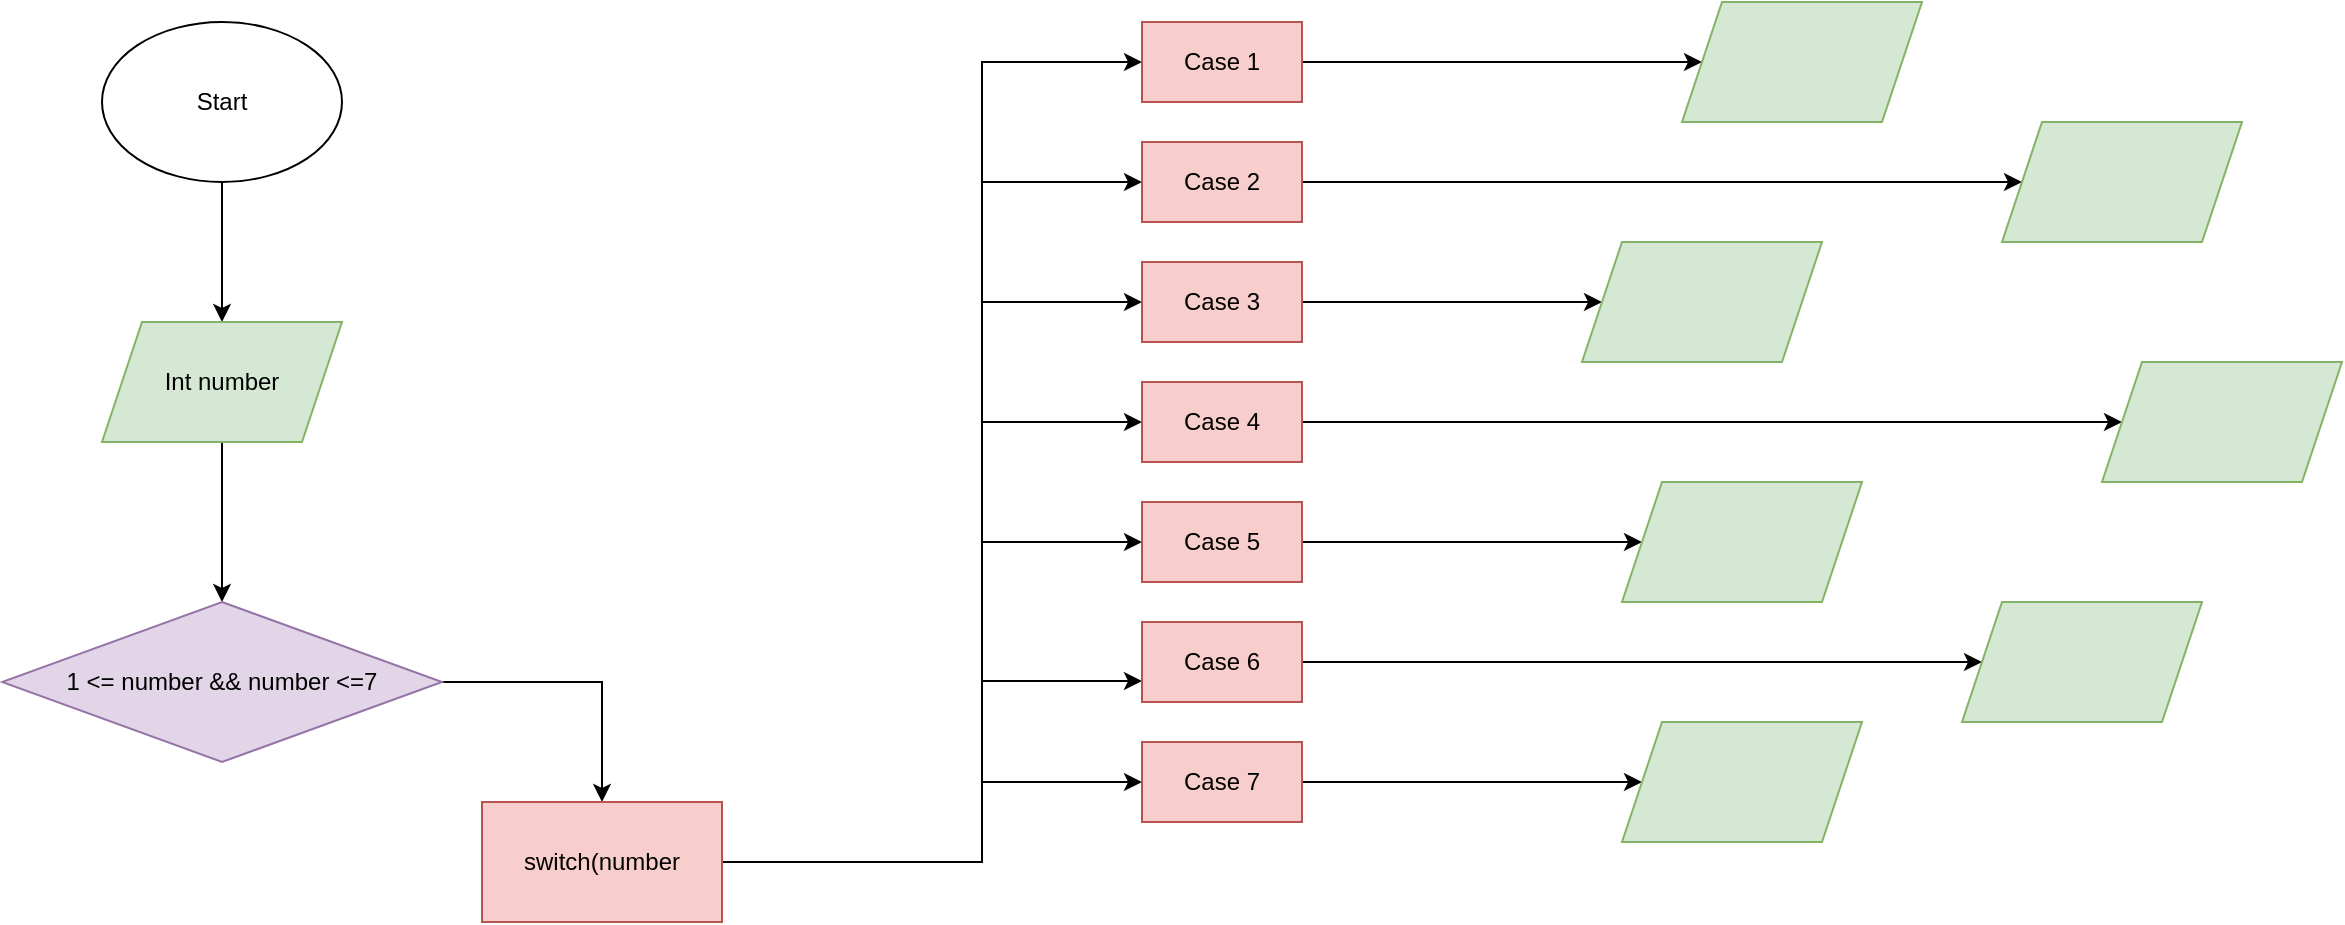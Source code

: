 <mxfile version="24.3.1" type="github">
  <diagram id="C5RBs43oDa-KdzZeNtuy" name="Page-1">
    <mxGraphModel dx="826" dy="429" grid="1" gridSize="10" guides="1" tooltips="1" connect="1" arrows="1" fold="1" page="1" pageScale="1" pageWidth="827" pageHeight="1169" math="0" shadow="0">
      <root>
        <mxCell id="WIyWlLk6GJQsqaUBKTNV-0" />
        <mxCell id="WIyWlLk6GJQsqaUBKTNV-1" parent="WIyWlLk6GJQsqaUBKTNV-0" />
        <mxCell id="QN7F65s4U3_cVk7geyvK-4" value="" style="edgeStyle=orthogonalEdgeStyle;rounded=0;orthogonalLoop=1;jettySize=auto;html=1;" parent="WIyWlLk6GJQsqaUBKTNV-1" source="QN7F65s4U3_cVk7geyvK-0" target="QN7F65s4U3_cVk7geyvK-3" edge="1">
          <mxGeometry relative="1" as="geometry" />
        </mxCell>
        <mxCell id="QN7F65s4U3_cVk7geyvK-0" value="Start" style="ellipse;whiteSpace=wrap;html=1;" parent="WIyWlLk6GJQsqaUBKTNV-1" vertex="1">
          <mxGeometry x="80" y="60" width="120" height="80" as="geometry" />
        </mxCell>
        <mxCell id="QN7F65s4U3_cVk7geyvK-6" value="" style="edgeStyle=orthogonalEdgeStyle;rounded=0;orthogonalLoop=1;jettySize=auto;html=1;" parent="WIyWlLk6GJQsqaUBKTNV-1" source="QN7F65s4U3_cVk7geyvK-3" target="QN7F65s4U3_cVk7geyvK-5" edge="1">
          <mxGeometry relative="1" as="geometry" />
        </mxCell>
        <mxCell id="QN7F65s4U3_cVk7geyvK-3" value="Int number" style="shape=parallelogram;perimeter=parallelogramPerimeter;whiteSpace=wrap;html=1;fixedSize=1;fillColor=#d5e8d4;strokeColor=#82b366;" parent="WIyWlLk6GJQsqaUBKTNV-1" vertex="1">
          <mxGeometry x="80" y="210" width="120" height="60" as="geometry" />
        </mxCell>
        <mxCell id="QN7F65s4U3_cVk7geyvK-8" value="" style="edgeStyle=orthogonalEdgeStyle;rounded=0;orthogonalLoop=1;jettySize=auto;html=1;" parent="WIyWlLk6GJQsqaUBKTNV-1" source="QN7F65s4U3_cVk7geyvK-5" target="QN7F65s4U3_cVk7geyvK-7" edge="1">
          <mxGeometry relative="1" as="geometry" />
        </mxCell>
        <mxCell id="QN7F65s4U3_cVk7geyvK-5" value="1 &amp;lt;= number &amp;amp;&amp;amp; number &amp;lt;=7" style="rhombus;whiteSpace=wrap;html=1;fillColor=#e1d5e7;strokeColor=#9673a6;" parent="WIyWlLk6GJQsqaUBKTNV-1" vertex="1">
          <mxGeometry x="30" y="350" width="220" height="80" as="geometry" />
        </mxCell>
        <mxCell id="QN7F65s4U3_cVk7geyvK-12" style="edgeStyle=elbowEdgeStyle;rounded=0;orthogonalLoop=1;jettySize=auto;html=1;" parent="WIyWlLk6GJQsqaUBKTNV-1" source="QN7F65s4U3_cVk7geyvK-7" edge="1">
          <mxGeometry relative="1" as="geometry">
            <mxPoint x="600" y="80" as="targetPoint" />
            <Array as="points">
              <mxPoint x="520" y="230" />
              <mxPoint x="520" y="230" />
            </Array>
          </mxGeometry>
        </mxCell>
        <mxCell id="QN7F65s4U3_cVk7geyvK-7" value="switch(number" style="whiteSpace=wrap;html=1;fillColor=#f8cecc;strokeColor=#b85450;" parent="WIyWlLk6GJQsqaUBKTNV-1" vertex="1">
          <mxGeometry x="270" y="450" width="120" height="60" as="geometry" />
        </mxCell>
        <mxCell id="QN7F65s4U3_cVk7geyvK-16" value="" style="endArrow=classic;html=1;rounded=0;" parent="WIyWlLk6GJQsqaUBKTNV-1" edge="1">
          <mxGeometry width="50" height="50" relative="1" as="geometry">
            <mxPoint x="520" y="200" as="sourcePoint" />
            <mxPoint x="600" y="200" as="targetPoint" />
          </mxGeometry>
        </mxCell>
        <mxCell id="QN7F65s4U3_cVk7geyvK-18" value="" style="endArrow=classic;html=1;rounded=0;" parent="WIyWlLk6GJQsqaUBKTNV-1" edge="1">
          <mxGeometry width="50" height="50" relative="1" as="geometry">
            <mxPoint x="520" y="140" as="sourcePoint" />
            <mxPoint x="600" y="140" as="targetPoint" />
            <Array as="points">
              <mxPoint x="560" y="140" />
            </Array>
          </mxGeometry>
        </mxCell>
        <mxCell id="QN7F65s4U3_cVk7geyvK-19" value="" style="endArrow=classic;html=1;rounded=0;" parent="WIyWlLk6GJQsqaUBKTNV-1" edge="1">
          <mxGeometry width="50" height="50" relative="1" as="geometry">
            <mxPoint x="520" y="260" as="sourcePoint" />
            <mxPoint x="600" y="260" as="targetPoint" />
          </mxGeometry>
        </mxCell>
        <mxCell id="QN7F65s4U3_cVk7geyvK-20" value="" style="endArrow=classic;html=1;rounded=0;" parent="WIyWlLk6GJQsqaUBKTNV-1" edge="1">
          <mxGeometry width="50" height="50" relative="1" as="geometry">
            <mxPoint x="520" y="320" as="sourcePoint" />
            <mxPoint x="600" y="320" as="targetPoint" />
          </mxGeometry>
        </mxCell>
        <mxCell id="QN7F65s4U3_cVk7geyvK-21" value="" style="endArrow=classic;html=1;rounded=0;" parent="WIyWlLk6GJQsqaUBKTNV-1" edge="1">
          <mxGeometry width="50" height="50" relative="1" as="geometry">
            <mxPoint x="520" y="389.5" as="sourcePoint" />
            <mxPoint x="600" y="389.5" as="targetPoint" />
          </mxGeometry>
        </mxCell>
        <mxCell id="QN7F65s4U3_cVk7geyvK-22" value="" style="endArrow=classic;html=1;rounded=0;" parent="WIyWlLk6GJQsqaUBKTNV-1" edge="1">
          <mxGeometry width="50" height="50" relative="1" as="geometry">
            <mxPoint x="520" y="440" as="sourcePoint" />
            <mxPoint x="600" y="440" as="targetPoint" />
          </mxGeometry>
        </mxCell>
        <mxCell id="kw9ULltnJTTpe395-Ypx-10" value="" style="edgeStyle=orthogonalEdgeStyle;rounded=0;orthogonalLoop=1;jettySize=auto;html=1;" edge="1" parent="WIyWlLk6GJQsqaUBKTNV-1" source="QN7F65s4U3_cVk7geyvK-23" target="kw9ULltnJTTpe395-Ypx-9">
          <mxGeometry relative="1" as="geometry" />
        </mxCell>
        <mxCell id="QN7F65s4U3_cVk7geyvK-23" value="Case 1" style="rounded=0;whiteSpace=wrap;html=1;fillColor=#f8cecc;strokeColor=#b85450;" parent="WIyWlLk6GJQsqaUBKTNV-1" vertex="1">
          <mxGeometry x="600" y="60" width="80" height="40" as="geometry" />
        </mxCell>
        <mxCell id="kw9ULltnJTTpe395-Ypx-15" value="" style="edgeStyle=orthogonalEdgeStyle;rounded=0;orthogonalLoop=1;jettySize=auto;html=1;" edge="1" parent="WIyWlLk6GJQsqaUBKTNV-1" source="kw9ULltnJTTpe395-Ypx-0" target="kw9ULltnJTTpe395-Ypx-14">
          <mxGeometry relative="1" as="geometry" />
        </mxCell>
        <mxCell id="kw9ULltnJTTpe395-Ypx-0" value="Case 2" style="rounded=0;whiteSpace=wrap;html=1;fillColor=#f8cecc;strokeColor=#b85450;" vertex="1" parent="WIyWlLk6GJQsqaUBKTNV-1">
          <mxGeometry x="600" y="120" width="80" height="40" as="geometry" />
        </mxCell>
        <mxCell id="kw9ULltnJTTpe395-Ypx-17" value="" style="edgeStyle=orthogonalEdgeStyle;rounded=0;orthogonalLoop=1;jettySize=auto;html=1;" edge="1" parent="WIyWlLk6GJQsqaUBKTNV-1" source="kw9ULltnJTTpe395-Ypx-3" target="kw9ULltnJTTpe395-Ypx-16">
          <mxGeometry relative="1" as="geometry" />
        </mxCell>
        <mxCell id="kw9ULltnJTTpe395-Ypx-3" value="Case 3" style="rounded=0;whiteSpace=wrap;html=1;fillColor=#f8cecc;strokeColor=#b85450;" vertex="1" parent="WIyWlLk6GJQsqaUBKTNV-1">
          <mxGeometry x="600" y="180" width="80" height="40" as="geometry" />
        </mxCell>
        <mxCell id="kw9ULltnJTTpe395-Ypx-19" value="" style="edgeStyle=orthogonalEdgeStyle;rounded=0;orthogonalLoop=1;jettySize=auto;html=1;" edge="1" parent="WIyWlLk6GJQsqaUBKTNV-1" source="kw9ULltnJTTpe395-Ypx-5" target="kw9ULltnJTTpe395-Ypx-18">
          <mxGeometry relative="1" as="geometry" />
        </mxCell>
        <mxCell id="kw9ULltnJTTpe395-Ypx-5" value="Case 4" style="rounded=0;whiteSpace=wrap;html=1;fillColor=#f8cecc;strokeColor=#b85450;" vertex="1" parent="WIyWlLk6GJQsqaUBKTNV-1">
          <mxGeometry x="600" y="240" width="80" height="40" as="geometry" />
        </mxCell>
        <mxCell id="kw9ULltnJTTpe395-Ypx-21" value="" style="edgeStyle=orthogonalEdgeStyle;rounded=0;orthogonalLoop=1;jettySize=auto;html=1;" edge="1" parent="WIyWlLk6GJQsqaUBKTNV-1" source="kw9ULltnJTTpe395-Ypx-6" target="kw9ULltnJTTpe395-Ypx-20">
          <mxGeometry relative="1" as="geometry" />
        </mxCell>
        <mxCell id="kw9ULltnJTTpe395-Ypx-6" value="Case 5" style="rounded=0;whiteSpace=wrap;html=1;fillColor=#f8cecc;strokeColor=#b85450;" vertex="1" parent="WIyWlLk6GJQsqaUBKTNV-1">
          <mxGeometry x="600" y="300" width="80" height="40" as="geometry" />
        </mxCell>
        <mxCell id="kw9ULltnJTTpe395-Ypx-25" value="" style="edgeStyle=orthogonalEdgeStyle;rounded=0;orthogonalLoop=1;jettySize=auto;html=1;" edge="1" parent="WIyWlLk6GJQsqaUBKTNV-1" source="kw9ULltnJTTpe395-Ypx-7" target="kw9ULltnJTTpe395-Ypx-24">
          <mxGeometry relative="1" as="geometry" />
        </mxCell>
        <mxCell id="kw9ULltnJTTpe395-Ypx-7" value="Case 7" style="rounded=0;whiteSpace=wrap;html=1;fillColor=#f8cecc;strokeColor=#b85450;" vertex="1" parent="WIyWlLk6GJQsqaUBKTNV-1">
          <mxGeometry x="600" y="420" width="80" height="40" as="geometry" />
        </mxCell>
        <mxCell id="kw9ULltnJTTpe395-Ypx-23" value="" style="edgeStyle=orthogonalEdgeStyle;rounded=0;orthogonalLoop=1;jettySize=auto;html=1;" edge="1" parent="WIyWlLk6GJQsqaUBKTNV-1" source="kw9ULltnJTTpe395-Ypx-8" target="kw9ULltnJTTpe395-Ypx-22">
          <mxGeometry relative="1" as="geometry" />
        </mxCell>
        <mxCell id="kw9ULltnJTTpe395-Ypx-8" value="Case 6" style="rounded=0;whiteSpace=wrap;html=1;fillColor=#f8cecc;strokeColor=#b85450;" vertex="1" parent="WIyWlLk6GJQsqaUBKTNV-1">
          <mxGeometry x="600" y="360" width="80" height="40" as="geometry" />
        </mxCell>
        <mxCell id="kw9ULltnJTTpe395-Ypx-9" value="" style="shape=parallelogram;perimeter=parallelogramPerimeter;whiteSpace=wrap;html=1;fixedSize=1;fillColor=#d5e8d4;strokeColor=#82b366;rounded=0;" vertex="1" parent="WIyWlLk6GJQsqaUBKTNV-1">
          <mxGeometry x="870" y="50" width="120" height="60" as="geometry" />
        </mxCell>
        <mxCell id="kw9ULltnJTTpe395-Ypx-14" value="" style="shape=parallelogram;perimeter=parallelogramPerimeter;whiteSpace=wrap;html=1;fixedSize=1;fillColor=#d5e8d4;strokeColor=#82b366;rounded=0;" vertex="1" parent="WIyWlLk6GJQsqaUBKTNV-1">
          <mxGeometry x="1030" y="110" width="120" height="60" as="geometry" />
        </mxCell>
        <mxCell id="kw9ULltnJTTpe395-Ypx-16" value="" style="shape=parallelogram;perimeter=parallelogramPerimeter;whiteSpace=wrap;html=1;fixedSize=1;fillColor=#d5e8d4;strokeColor=#82b366;rounded=0;" vertex="1" parent="WIyWlLk6GJQsqaUBKTNV-1">
          <mxGeometry x="820" y="170" width="120" height="60" as="geometry" />
        </mxCell>
        <mxCell id="kw9ULltnJTTpe395-Ypx-18" value="" style="shape=parallelogram;perimeter=parallelogramPerimeter;whiteSpace=wrap;html=1;fixedSize=1;fillColor=#d5e8d4;strokeColor=#82b366;rounded=0;" vertex="1" parent="WIyWlLk6GJQsqaUBKTNV-1">
          <mxGeometry x="1080" y="230" width="120" height="60" as="geometry" />
        </mxCell>
        <mxCell id="kw9ULltnJTTpe395-Ypx-20" value="" style="shape=parallelogram;perimeter=parallelogramPerimeter;whiteSpace=wrap;html=1;fixedSize=1;fillColor=#d5e8d4;strokeColor=#82b366;rounded=0;" vertex="1" parent="WIyWlLk6GJQsqaUBKTNV-1">
          <mxGeometry x="840" y="290" width="120" height="60" as="geometry" />
        </mxCell>
        <mxCell id="kw9ULltnJTTpe395-Ypx-22" value="" style="shape=parallelogram;perimeter=parallelogramPerimeter;whiteSpace=wrap;html=1;fixedSize=1;fillColor=#d5e8d4;strokeColor=#82b366;rounded=0;" vertex="1" parent="WIyWlLk6GJQsqaUBKTNV-1">
          <mxGeometry x="1010" y="350" width="120" height="60" as="geometry" />
        </mxCell>
        <mxCell id="kw9ULltnJTTpe395-Ypx-24" value="" style="shape=parallelogram;perimeter=parallelogramPerimeter;whiteSpace=wrap;html=1;fixedSize=1;fillColor=#d5e8d4;strokeColor=#82b366;rounded=0;" vertex="1" parent="WIyWlLk6GJQsqaUBKTNV-1">
          <mxGeometry x="840" y="410" width="120" height="60" as="geometry" />
        </mxCell>
      </root>
    </mxGraphModel>
  </diagram>
</mxfile>
